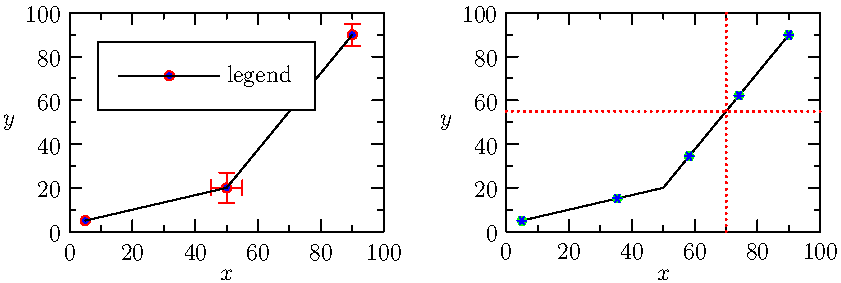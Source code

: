 import graph;

picture pic;
real xsize=200, ysize=140;
size(pic,xsize,ysize,IgnoreAspect);

pair[] f={(5,5),(50,20),(90,90)};
pair[] df={(0,0),(5,7),(0,5)};

errorbars(pic,f,df,red);
draw(pic,graph(pic,f),"legend",
     marker(scale(0.8mm)*unitcircle,red,FillDraw(blue),above=false));

scale(pic,true);

xaxis(pic,"$x$",BottomTop,LeftTicks);
yaxis(pic,"$y$",LeftRight,RightTicks);
add(pic,legend(pic),point(pic,NW),20SE,UnFill);

picture pic2;
size(pic2,xsize,ysize,IgnoreAspect);

frame mark;
filldraw(mark,scale(0.8mm)*polygon(6),green,green);
draw(mark,scale(0.8mm)*cross(6),blue);

draw(pic2,graph(pic2,f),marker(mark,markuniform(5)));

scale(pic2,true);

xaxis(pic2,"$x$",BottomTop,LeftTicks);
yaxis(pic2,"$y$",LeftRight,RightTicks);

yequals(pic2,55.0,red+Dotted);
xequals(pic2,70.0,red+Dotted);

// Fit pic to W of origin:
add(pic.fit(),(0,0),W);

// Fit pic2 to E of (5mm,0):
add(pic2.fit(),(5mm,0),E);

